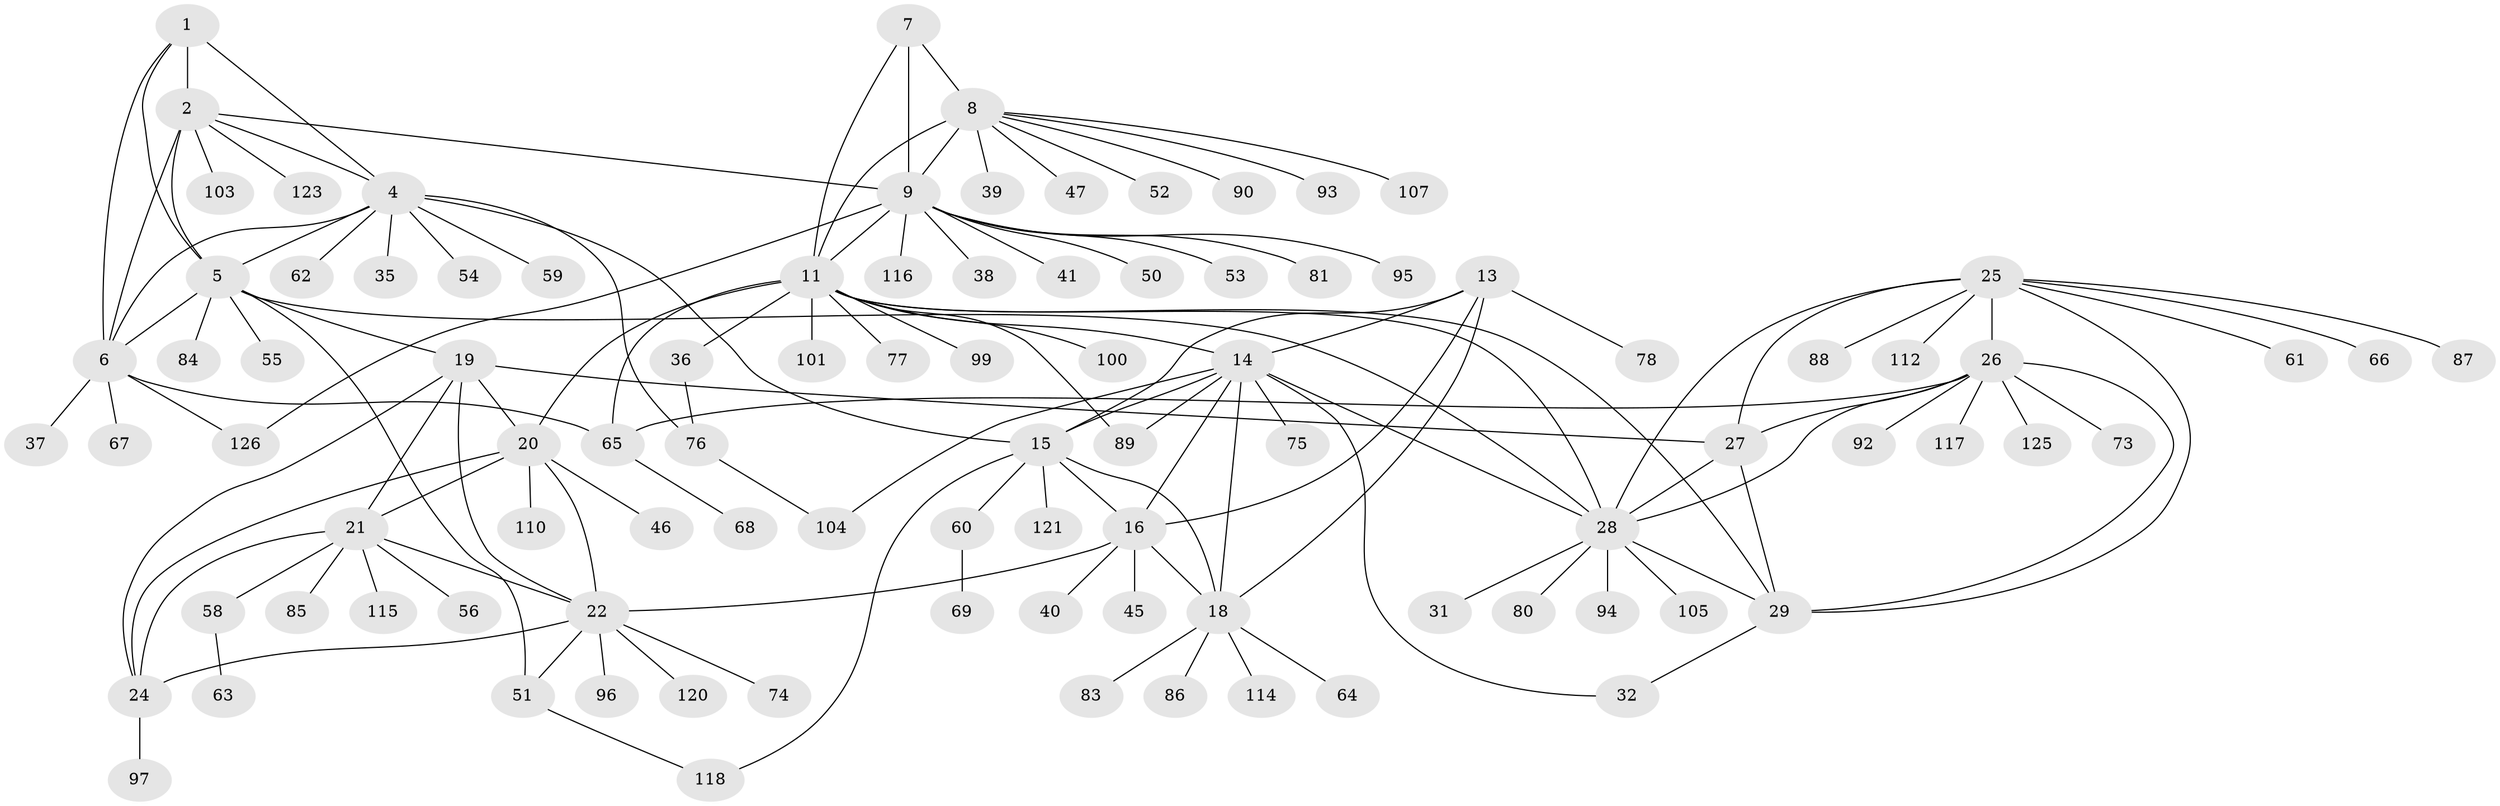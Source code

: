 // Generated by graph-tools (version 1.1) at 2025/52/02/27/25 19:52:21]
// undirected, 96 vertices, 138 edges
graph export_dot {
graph [start="1"]
  node [color=gray90,style=filled];
  1;
  2 [super="+3"];
  4 [super="+124"];
  5 [super="+33"];
  6 [super="+72"];
  7 [super="+43"];
  8 [super="+12"];
  9 [super="+10"];
  11 [super="+108"];
  13 [super="+79"];
  14 [super="+48"];
  15 [super="+17"];
  16 [super="+44"];
  18 [super="+34"];
  19 [super="+113"];
  20 [super="+109"];
  21 [super="+71"];
  22 [super="+23"];
  24 [super="+119"];
  25 [super="+30"];
  26 [super="+42"];
  27 [super="+49"];
  28 [super="+70"];
  29;
  31;
  32;
  35;
  36;
  37;
  38;
  39 [super="+102"];
  40;
  41;
  45;
  46 [super="+111"];
  47 [super="+82"];
  50;
  51;
  52;
  53;
  54;
  55;
  56 [super="+57"];
  58;
  59;
  60;
  61;
  62;
  63;
  64;
  65;
  66;
  67 [super="+91"];
  68;
  69 [super="+98"];
  73;
  74;
  75;
  76;
  77;
  78;
  80;
  81;
  83;
  84;
  85;
  86;
  87;
  88;
  89;
  90;
  92;
  93;
  94;
  95;
  96;
  97 [super="+106"];
  99;
  100;
  101;
  103;
  104;
  105;
  107;
  110;
  112;
  114;
  115;
  116;
  117 [super="+122"];
  118;
  120;
  121;
  123;
  125;
  126;
  1 -- 2 [weight=2];
  1 -- 4;
  1 -- 5;
  1 -- 6;
  2 -- 4 [weight=2];
  2 -- 5 [weight=2];
  2 -- 6 [weight=2];
  2 -- 103;
  2 -- 123;
  2 -- 9;
  4 -- 5;
  4 -- 6;
  4 -- 35;
  4 -- 54;
  4 -- 59;
  4 -- 62;
  4 -- 76;
  4 -- 15;
  5 -- 6;
  5 -- 19;
  5 -- 28;
  5 -- 51;
  5 -- 55;
  5 -- 84;
  6 -- 37;
  6 -- 67;
  6 -- 65;
  6 -- 126;
  7 -- 8 [weight=2];
  7 -- 9 [weight=2];
  7 -- 11;
  8 -- 9 [weight=4];
  8 -- 11 [weight=2];
  8 -- 39;
  8 -- 47;
  8 -- 52;
  8 -- 90;
  8 -- 93;
  8 -- 107;
  9 -- 11 [weight=2];
  9 -- 53;
  9 -- 126;
  9 -- 38;
  9 -- 41;
  9 -- 81;
  9 -- 50;
  9 -- 116;
  9 -- 95;
  11 -- 14;
  11 -- 20;
  11 -- 29;
  11 -- 36;
  11 -- 65;
  11 -- 77;
  11 -- 89;
  11 -- 99;
  11 -- 100;
  11 -- 101;
  11 -- 28;
  13 -- 14;
  13 -- 15 [weight=2];
  13 -- 16;
  13 -- 18;
  13 -- 78;
  14 -- 15 [weight=2];
  14 -- 16;
  14 -- 18;
  14 -- 28;
  14 -- 75;
  14 -- 89;
  14 -- 32;
  14 -- 104;
  15 -- 16 [weight=2];
  15 -- 18 [weight=2];
  15 -- 60;
  15 -- 118;
  15 -- 121;
  16 -- 18;
  16 -- 40;
  16 -- 45;
  16 -- 22 [weight=2];
  18 -- 64;
  18 -- 83;
  18 -- 114;
  18 -- 86;
  19 -- 20;
  19 -- 21;
  19 -- 22 [weight=2];
  19 -- 24;
  19 -- 27;
  20 -- 21;
  20 -- 22 [weight=2];
  20 -- 24;
  20 -- 46;
  20 -- 110;
  21 -- 22 [weight=2];
  21 -- 24;
  21 -- 56;
  21 -- 58;
  21 -- 115;
  21 -- 85;
  22 -- 24 [weight=2];
  22 -- 74;
  22 -- 96;
  22 -- 51;
  22 -- 120;
  24 -- 97;
  25 -- 26 [weight=2];
  25 -- 27 [weight=2];
  25 -- 28 [weight=2];
  25 -- 29 [weight=2];
  25 -- 66;
  25 -- 87;
  25 -- 88;
  25 -- 112;
  25 -- 61;
  26 -- 27;
  26 -- 28;
  26 -- 29;
  26 -- 65;
  26 -- 73;
  26 -- 92;
  26 -- 125;
  26 -- 117;
  27 -- 28;
  27 -- 29;
  28 -- 29;
  28 -- 31;
  28 -- 80;
  28 -- 94;
  28 -- 105;
  29 -- 32;
  36 -- 76;
  51 -- 118;
  58 -- 63;
  60 -- 69;
  65 -- 68;
  76 -- 104;
}
